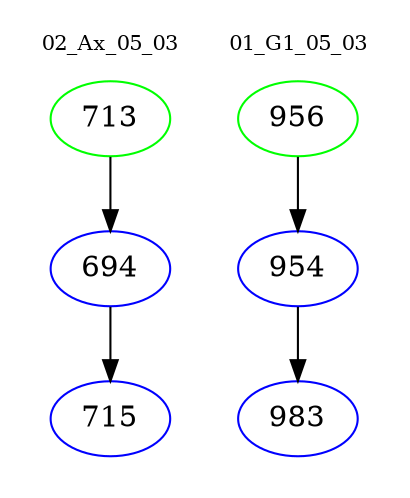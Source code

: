 digraph{
subgraph cluster_0 {
color = white
label = "02_Ax_05_03";
fontsize=10;
T0_713 [label="713", color="green"]
T0_713 -> T0_694 [color="black"]
T0_694 [label="694", color="blue"]
T0_694 -> T0_715 [color="black"]
T0_715 [label="715", color="blue"]
}
subgraph cluster_1 {
color = white
label = "01_G1_05_03";
fontsize=10;
T1_956 [label="956", color="green"]
T1_956 -> T1_954 [color="black"]
T1_954 [label="954", color="blue"]
T1_954 -> T1_983 [color="black"]
T1_983 [label="983", color="blue"]
}
}
